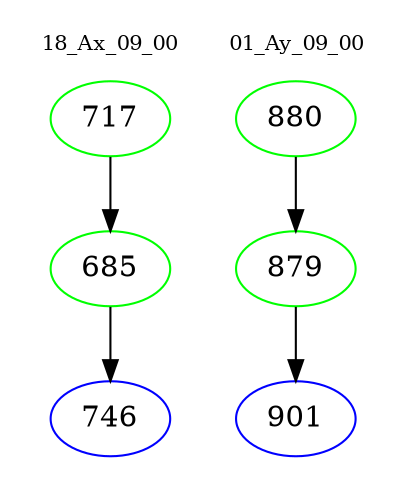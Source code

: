 digraph{
subgraph cluster_0 {
color = white
label = "18_Ax_09_00";
fontsize=10;
T0_717 [label="717", color="green"]
T0_717 -> T0_685 [color="black"]
T0_685 [label="685", color="green"]
T0_685 -> T0_746 [color="black"]
T0_746 [label="746", color="blue"]
}
subgraph cluster_1 {
color = white
label = "01_Ay_09_00";
fontsize=10;
T1_880 [label="880", color="green"]
T1_880 -> T1_879 [color="black"]
T1_879 [label="879", color="green"]
T1_879 -> T1_901 [color="black"]
T1_901 [label="901", color="blue"]
}
}
